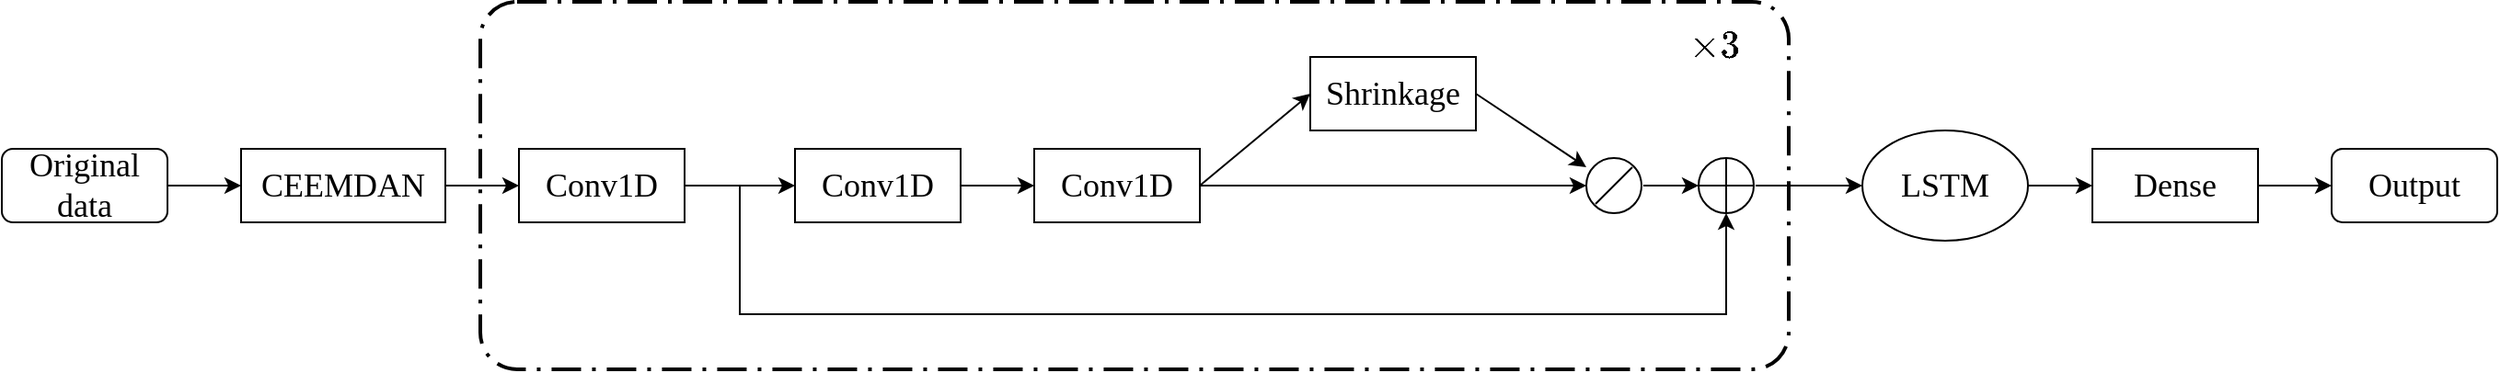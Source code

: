 <mxfile version="15.6.2" type="github">
  <diagram id="4uqwMY5h5Y34JI4Zli0u" name="Page-1">
    <mxGraphModel dx="1730" dy="912" grid="1" gridSize="10" guides="1" tooltips="1" connect="1" arrows="1" fold="1" page="1" pageScale="1" pageWidth="1400" pageHeight="300" math="1" shadow="0">
      <root>
        <mxCell id="0" />
        <mxCell id="1" parent="0" />
        <mxCell id="vC1LbrB0vZefw4HE9gXH-37" value="" style="points=[[0.25,0,0],[0.5,0,0],[0.75,0,0],[1,0.25,0],[1,0.5,0],[1,0.75,0],[0.75,1,0],[0.5,1,0],[0.25,1,0],[0,0.75,0],[0,0.5,0],[0,0.25,0]];rounded=1;arcSize=10;dashed=1;strokeColor=#000000;fillColor=none;gradientColor=none;dashPattern=8 3 1 3;strokeWidth=2;fontSize=18;" vertex="1" parent="1">
          <mxGeometry x="282" y="50" width="711" height="200" as="geometry" />
        </mxCell>
        <mxCell id="vC1LbrB0vZefw4HE9gXH-2" value="&lt;font style=&quot;font-size: 18px&quot; face=&quot;Times New Roman&quot;&gt;Conv1D&lt;/font&gt;" style="rounded=0;whiteSpace=wrap;html=1;" vertex="1" parent="1">
          <mxGeometry x="303" y="130" width="90" height="40" as="geometry" />
        </mxCell>
        <mxCell id="vC1LbrB0vZefw4HE9gXH-3" value="&lt;font style=&quot;font-size: 18px&quot; face=&quot;Times New Roman&quot;&gt;Conv1D&lt;/font&gt;" style="rounded=0;whiteSpace=wrap;html=1;" vertex="1" parent="1">
          <mxGeometry x="453" y="130" width="90" height="40" as="geometry" />
        </mxCell>
        <mxCell id="vC1LbrB0vZefw4HE9gXH-4" value="&lt;font style=&quot;font-size: 18px&quot; face=&quot;Times New Roman&quot;&gt;Conv1D&lt;/font&gt;" style="rounded=0;whiteSpace=wrap;html=1;" vertex="1" parent="1">
          <mxGeometry x="583" y="130" width="90" height="40" as="geometry" />
        </mxCell>
        <mxCell id="vC1LbrB0vZefw4HE9gXH-5" value="&lt;span style=&quot;background-color: rgb(255 , 255 , 255)&quot;&gt;&lt;font style=&quot;font-size: 18px&quot; face=&quot;Times New Roman&quot;&gt;Shrinkage&lt;/font&gt;&lt;/span&gt;" style="rounded=0;whiteSpace=wrap;html=1;" vertex="1" parent="1">
          <mxGeometry x="733" y="80" width="90" height="40" as="geometry" />
        </mxCell>
        <mxCell id="vC1LbrB0vZefw4HE9gXH-7" value="&lt;font style=&quot;font-size: 18px&quot; face=&quot;Times New Roman&quot;&gt;LSTM&lt;/font&gt;" style="ellipse;whiteSpace=wrap;html=1;" vertex="1" parent="1">
          <mxGeometry x="1033" y="120" width="90" height="60" as="geometry" />
        </mxCell>
        <mxCell id="vC1LbrB0vZefw4HE9gXH-8" value="&lt;font style=&quot;font-size: 18px&quot; face=&quot;Times New Roman&quot;&gt;Dense&lt;/font&gt;" style="rounded=0;whiteSpace=wrap;html=1;" vertex="1" parent="1">
          <mxGeometry x="1158" y="130" width="90" height="40" as="geometry" />
        </mxCell>
        <mxCell id="vC1LbrB0vZefw4HE9gXH-9" value="" style="endArrow=classic;html=1;rounded=0;startArrow=none;" edge="1" parent="1">
          <mxGeometry width="50" height="50" relative="1" as="geometry">
            <mxPoint x="112" y="150" as="sourcePoint" />
            <mxPoint x="152" y="150" as="targetPoint" />
          </mxGeometry>
        </mxCell>
        <mxCell id="vC1LbrB0vZefw4HE9gXH-10" value="" style="endArrow=classic;html=1;rounded=0;entryX=0;entryY=0.5;entryDx=0;entryDy=0;" edge="1" parent="1" target="vC1LbrB0vZefw4HE9gXH-3">
          <mxGeometry width="50" height="50" relative="1" as="geometry">
            <mxPoint x="393" y="150" as="sourcePoint" />
            <mxPoint x="423" y="100" as="targetPoint" />
          </mxGeometry>
        </mxCell>
        <mxCell id="vC1LbrB0vZefw4HE9gXH-11" value="" style="endArrow=classic;html=1;rounded=0;entryX=0;entryY=0.5;entryDx=0;entryDy=0;" edge="1" parent="1" target="vC1LbrB0vZefw4HE9gXH-4">
          <mxGeometry width="50" height="50" relative="1" as="geometry">
            <mxPoint x="543" y="150" as="sourcePoint" />
            <mxPoint x="583" y="100" as="targetPoint" />
          </mxGeometry>
        </mxCell>
        <mxCell id="vC1LbrB0vZefw4HE9gXH-12" value="" style="endArrow=classic;html=1;rounded=0;exitX=1;exitY=0.5;exitDx=0;exitDy=0;entryX=0;entryY=0.5;entryDx=0;entryDy=0;" edge="1" parent="1" source="vC1LbrB0vZefw4HE9gXH-4" target="vC1LbrB0vZefw4HE9gXH-5">
          <mxGeometry width="50" height="50" relative="1" as="geometry">
            <mxPoint x="693" y="150" as="sourcePoint" />
            <mxPoint x="723" y="80" as="targetPoint" />
          </mxGeometry>
        </mxCell>
        <mxCell id="vC1LbrB0vZefw4HE9gXH-14" value="" style="endArrow=classic;html=1;rounded=0;exitX=1;exitY=0.5;exitDx=0;exitDy=0;" edge="1" parent="1" source="vC1LbrB0vZefw4HE9gXH-4">
          <mxGeometry width="50" height="50" relative="1" as="geometry">
            <mxPoint x="693" y="150" as="sourcePoint" />
            <mxPoint x="883" y="150" as="targetPoint" />
          </mxGeometry>
        </mxCell>
        <mxCell id="vC1LbrB0vZefw4HE9gXH-15" value="" style="endArrow=classic;html=1;rounded=0;exitX=1;exitY=0.5;exitDx=0;exitDy=0;" edge="1" parent="1" source="vC1LbrB0vZefw4HE9gXH-5">
          <mxGeometry width="50" height="50" relative="1" as="geometry">
            <mxPoint x="873" y="70" as="sourcePoint" />
            <mxPoint x="883" y="140" as="targetPoint" />
          </mxGeometry>
        </mxCell>
        <mxCell id="vC1LbrB0vZefw4HE9gXH-16" value="" style="ellipse;whiteSpace=wrap;html=1;aspect=fixed;" vertex="1" parent="1">
          <mxGeometry x="883" y="135" width="30" height="30" as="geometry" />
        </mxCell>
        <mxCell id="vC1LbrB0vZefw4HE9gXH-20" value="" style="edgeStyle=elbowEdgeStyle;elbow=vertical;endArrow=classic;html=1;rounded=0;entryX=0.5;entryY=1;entryDx=0;entryDy=0;" edge="1" parent="1">
          <mxGeometry width="50" height="50" relative="1" as="geometry">
            <mxPoint x="423" y="150" as="sourcePoint" />
            <mxPoint x="959" y="165" as="targetPoint" />
            <Array as="points">
              <mxPoint x="693" y="220" />
            </Array>
          </mxGeometry>
        </mxCell>
        <mxCell id="vC1LbrB0vZefw4HE9gXH-27" value="" style="endArrow=classic;html=1;rounded=0;entryX=0;entryY=0.5;entryDx=0;entryDy=0;" edge="1" parent="1">
          <mxGeometry width="50" height="50" relative="1" as="geometry">
            <mxPoint x="914" y="150" as="sourcePoint" />
            <mxPoint x="944" y="150" as="targetPoint" />
          </mxGeometry>
        </mxCell>
        <mxCell id="vC1LbrB0vZefw4HE9gXH-28" value="" style="endArrow=classic;html=1;rounded=0;" edge="1" parent="1">
          <mxGeometry width="50" height="50" relative="1" as="geometry">
            <mxPoint x="975" y="150" as="sourcePoint" />
            <mxPoint x="1033" y="150" as="targetPoint" />
          </mxGeometry>
        </mxCell>
        <mxCell id="vC1LbrB0vZefw4HE9gXH-29" value="" style="endArrow=classic;html=1;rounded=0;entryX=0;entryY=0.5;entryDx=0;entryDy=0;" edge="1" parent="1">
          <mxGeometry width="50" height="50" relative="1" as="geometry">
            <mxPoint x="1123" y="150" as="sourcePoint" />
            <mxPoint x="1158" y="150" as="targetPoint" />
          </mxGeometry>
        </mxCell>
        <mxCell id="vC1LbrB0vZefw4HE9gXH-30" value="" style="endArrow=classic;html=1;rounded=0;" edge="1" parent="1">
          <mxGeometry width="50" height="50" relative="1" as="geometry">
            <mxPoint x="1248" y="150" as="sourcePoint" />
            <mxPoint x="1288" y="150" as="targetPoint" />
          </mxGeometry>
        </mxCell>
        <mxCell id="vC1LbrB0vZefw4HE9gXH-31" value="&lt;font style=&quot;font-size: 18px&quot; face=&quot;Times New Roman&quot;&gt;Output&lt;/font&gt;" style="rounded=1;whiteSpace=wrap;html=1;" vertex="1" parent="1">
          <mxGeometry x="1288" y="130" width="90" height="40" as="geometry" />
        </mxCell>
        <mxCell id="vC1LbrB0vZefw4HE9gXH-39" value="$$\times3$$&amp;nbsp;" style="text;html=1;strokeColor=none;fillColor=none;align=center;verticalAlign=middle;whiteSpace=wrap;rounded=0;fontSize=18;" vertex="1" parent="1">
          <mxGeometry x="923" y="70" width="60" height="30" as="geometry" />
        </mxCell>
        <mxCell id="vC1LbrB0vZefw4HE9gXH-40" value="&lt;font style=&quot;font-size: 18px&quot; face=&quot;Times New Roman&quot;&gt;CEEMDAN&lt;/font&gt;" style="rounded=0;whiteSpace=wrap;html=1;fontSize=18;" vertex="1" parent="1">
          <mxGeometry x="152" y="130" width="111" height="40" as="geometry" />
        </mxCell>
        <mxCell id="vC1LbrB0vZefw4HE9gXH-41" value="" style="endArrow=classic;html=1;rounded=0;fontSize=18;entryX=0;entryY=0.5;entryDx=0;entryDy=0;" edge="1" parent="1" target="vC1LbrB0vZefw4HE9gXH-2">
          <mxGeometry width="50" height="50" relative="1" as="geometry">
            <mxPoint x="263" y="150" as="sourcePoint" />
            <mxPoint x="313" y="100" as="targetPoint" />
          </mxGeometry>
        </mxCell>
        <mxCell id="vC1LbrB0vZefw4HE9gXH-42" value="&lt;span&gt;&lt;font face=&quot;Times New Roman&quot;&gt;Original data&lt;/font&gt;&lt;/span&gt;" style="rounded=1;whiteSpace=wrap;html=1;fontSize=18;" vertex="1" parent="1">
          <mxGeometry x="22" y="130" width="90" height="40" as="geometry" />
        </mxCell>
        <mxCell id="vC1LbrB0vZefw4HE9gXH-46" value="" style="shape=orEllipse;perimeter=ellipsePerimeter;whiteSpace=wrap;html=1;backgroundOutline=1;fontFamily=Times New Roman;fontSize=18;" vertex="1" parent="1">
          <mxGeometry x="944" y="135" width="30" height="30" as="geometry" />
        </mxCell>
        <mxCell id="vC1LbrB0vZefw4HE9gXH-62" value="" style="endArrow=none;html=1;rounded=0;fontFamily=Times New Roman;fontSize=18;" edge="1" parent="1">
          <mxGeometry width="50" height="50" relative="1" as="geometry">
            <mxPoint x="888" y="160" as="sourcePoint" />
            <mxPoint x="908" y="140" as="targetPoint" />
          </mxGeometry>
        </mxCell>
      </root>
    </mxGraphModel>
  </diagram>
</mxfile>
